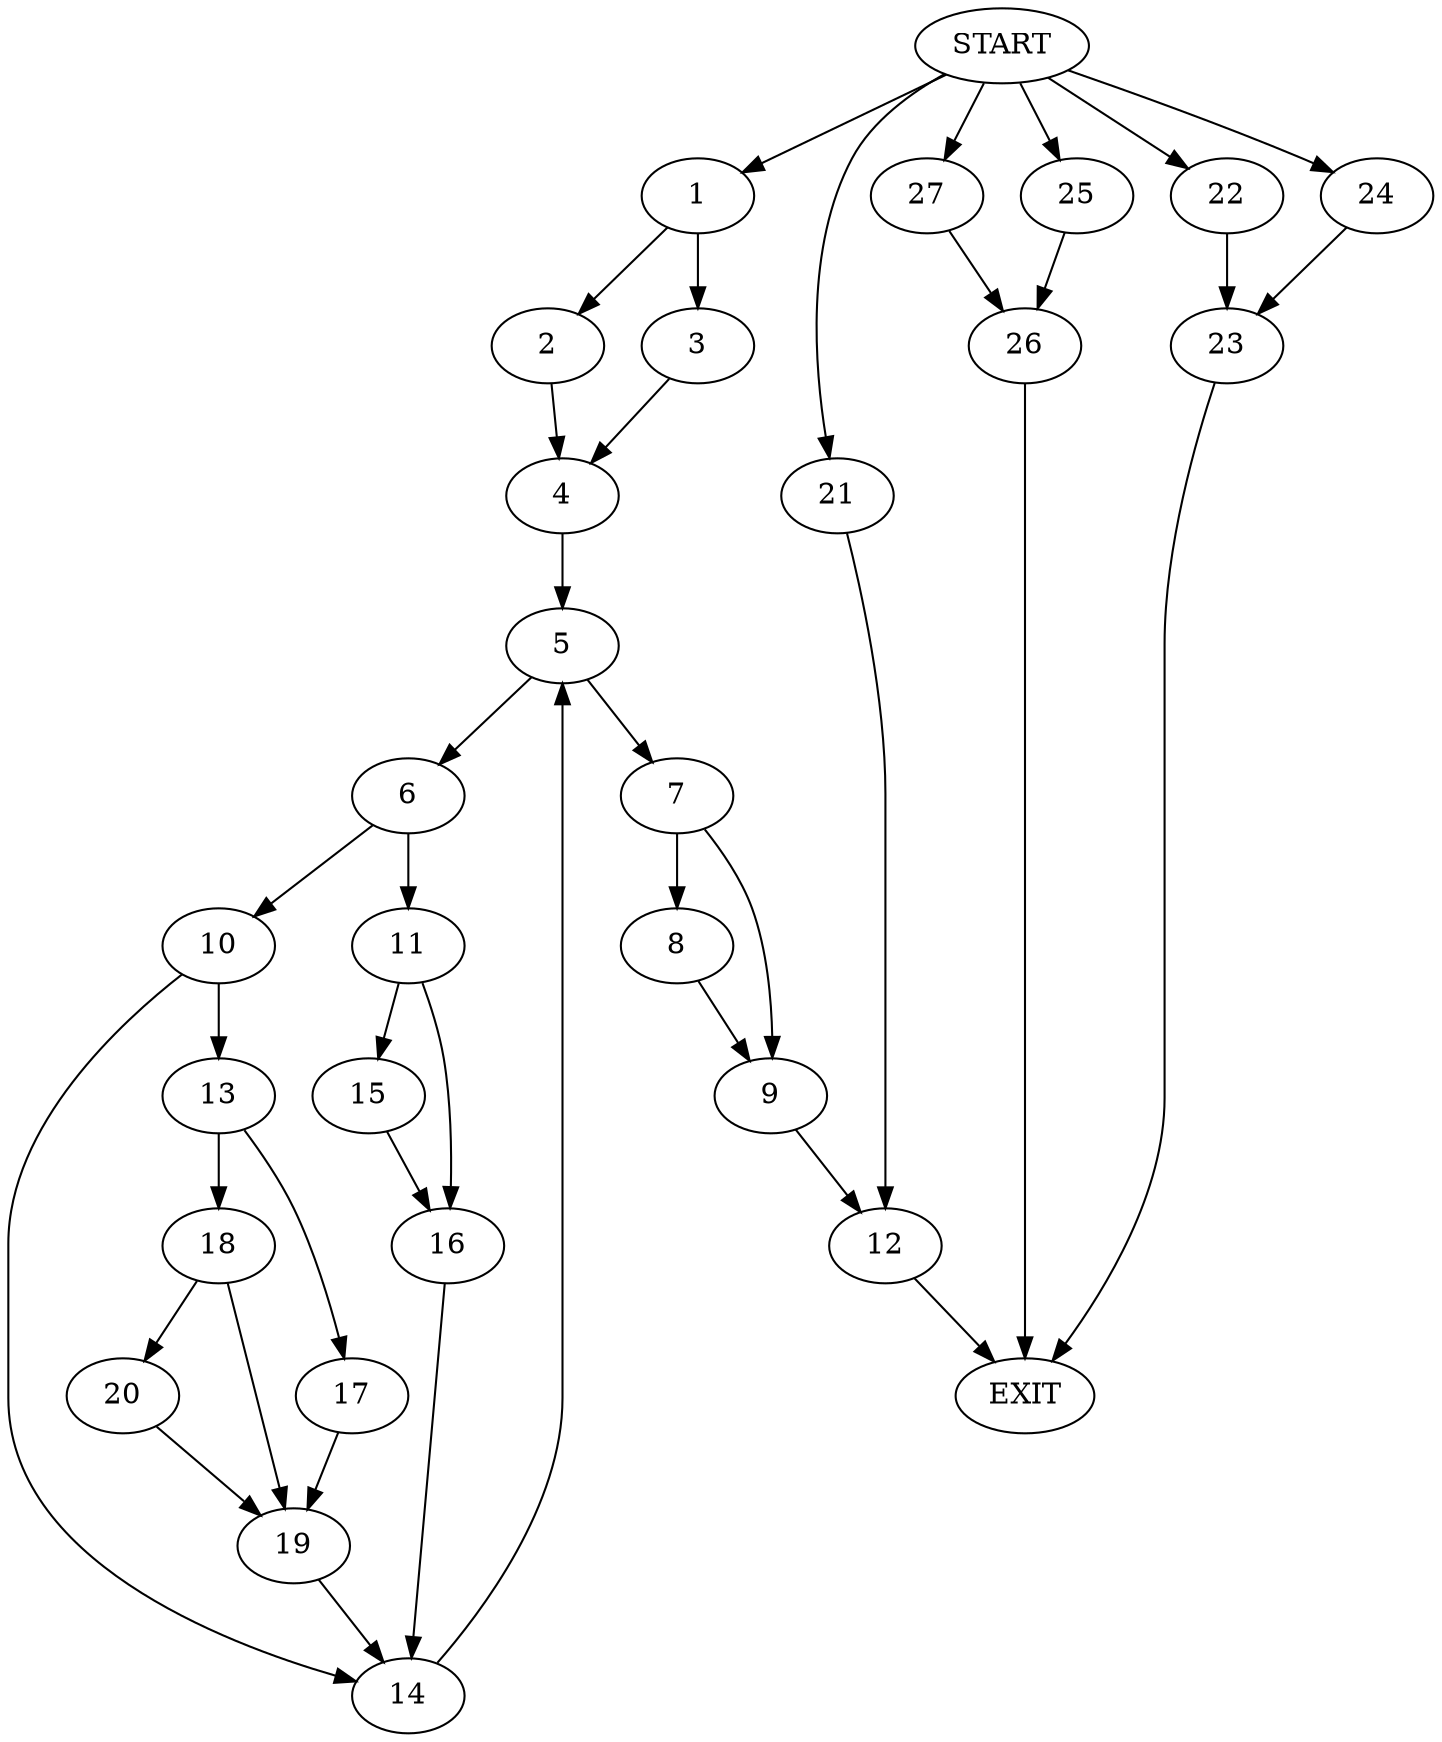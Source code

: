digraph {
0 [label="START"]
28 [label="EXIT"]
0 -> 1
1 -> 2
1 -> 3
3 -> 4
2 -> 4
4 -> 5
5 -> 6
5 -> 7
7 -> 8
7 -> 9
6 -> 10
6 -> 11
8 -> 9
9 -> 12
10 -> 13
10 -> 14
11 -> 15
11 -> 16
14 -> 5
13 -> 17
13 -> 18
17 -> 19
18 -> 20
18 -> 19
19 -> 14
20 -> 19
16 -> 14
15 -> 16
12 -> 28
0 -> 21
21 -> 12
0 -> 22
22 -> 23
23 -> 28
0 -> 24
24 -> 23
0 -> 25
25 -> 26
26 -> 28
0 -> 27
27 -> 26
}
